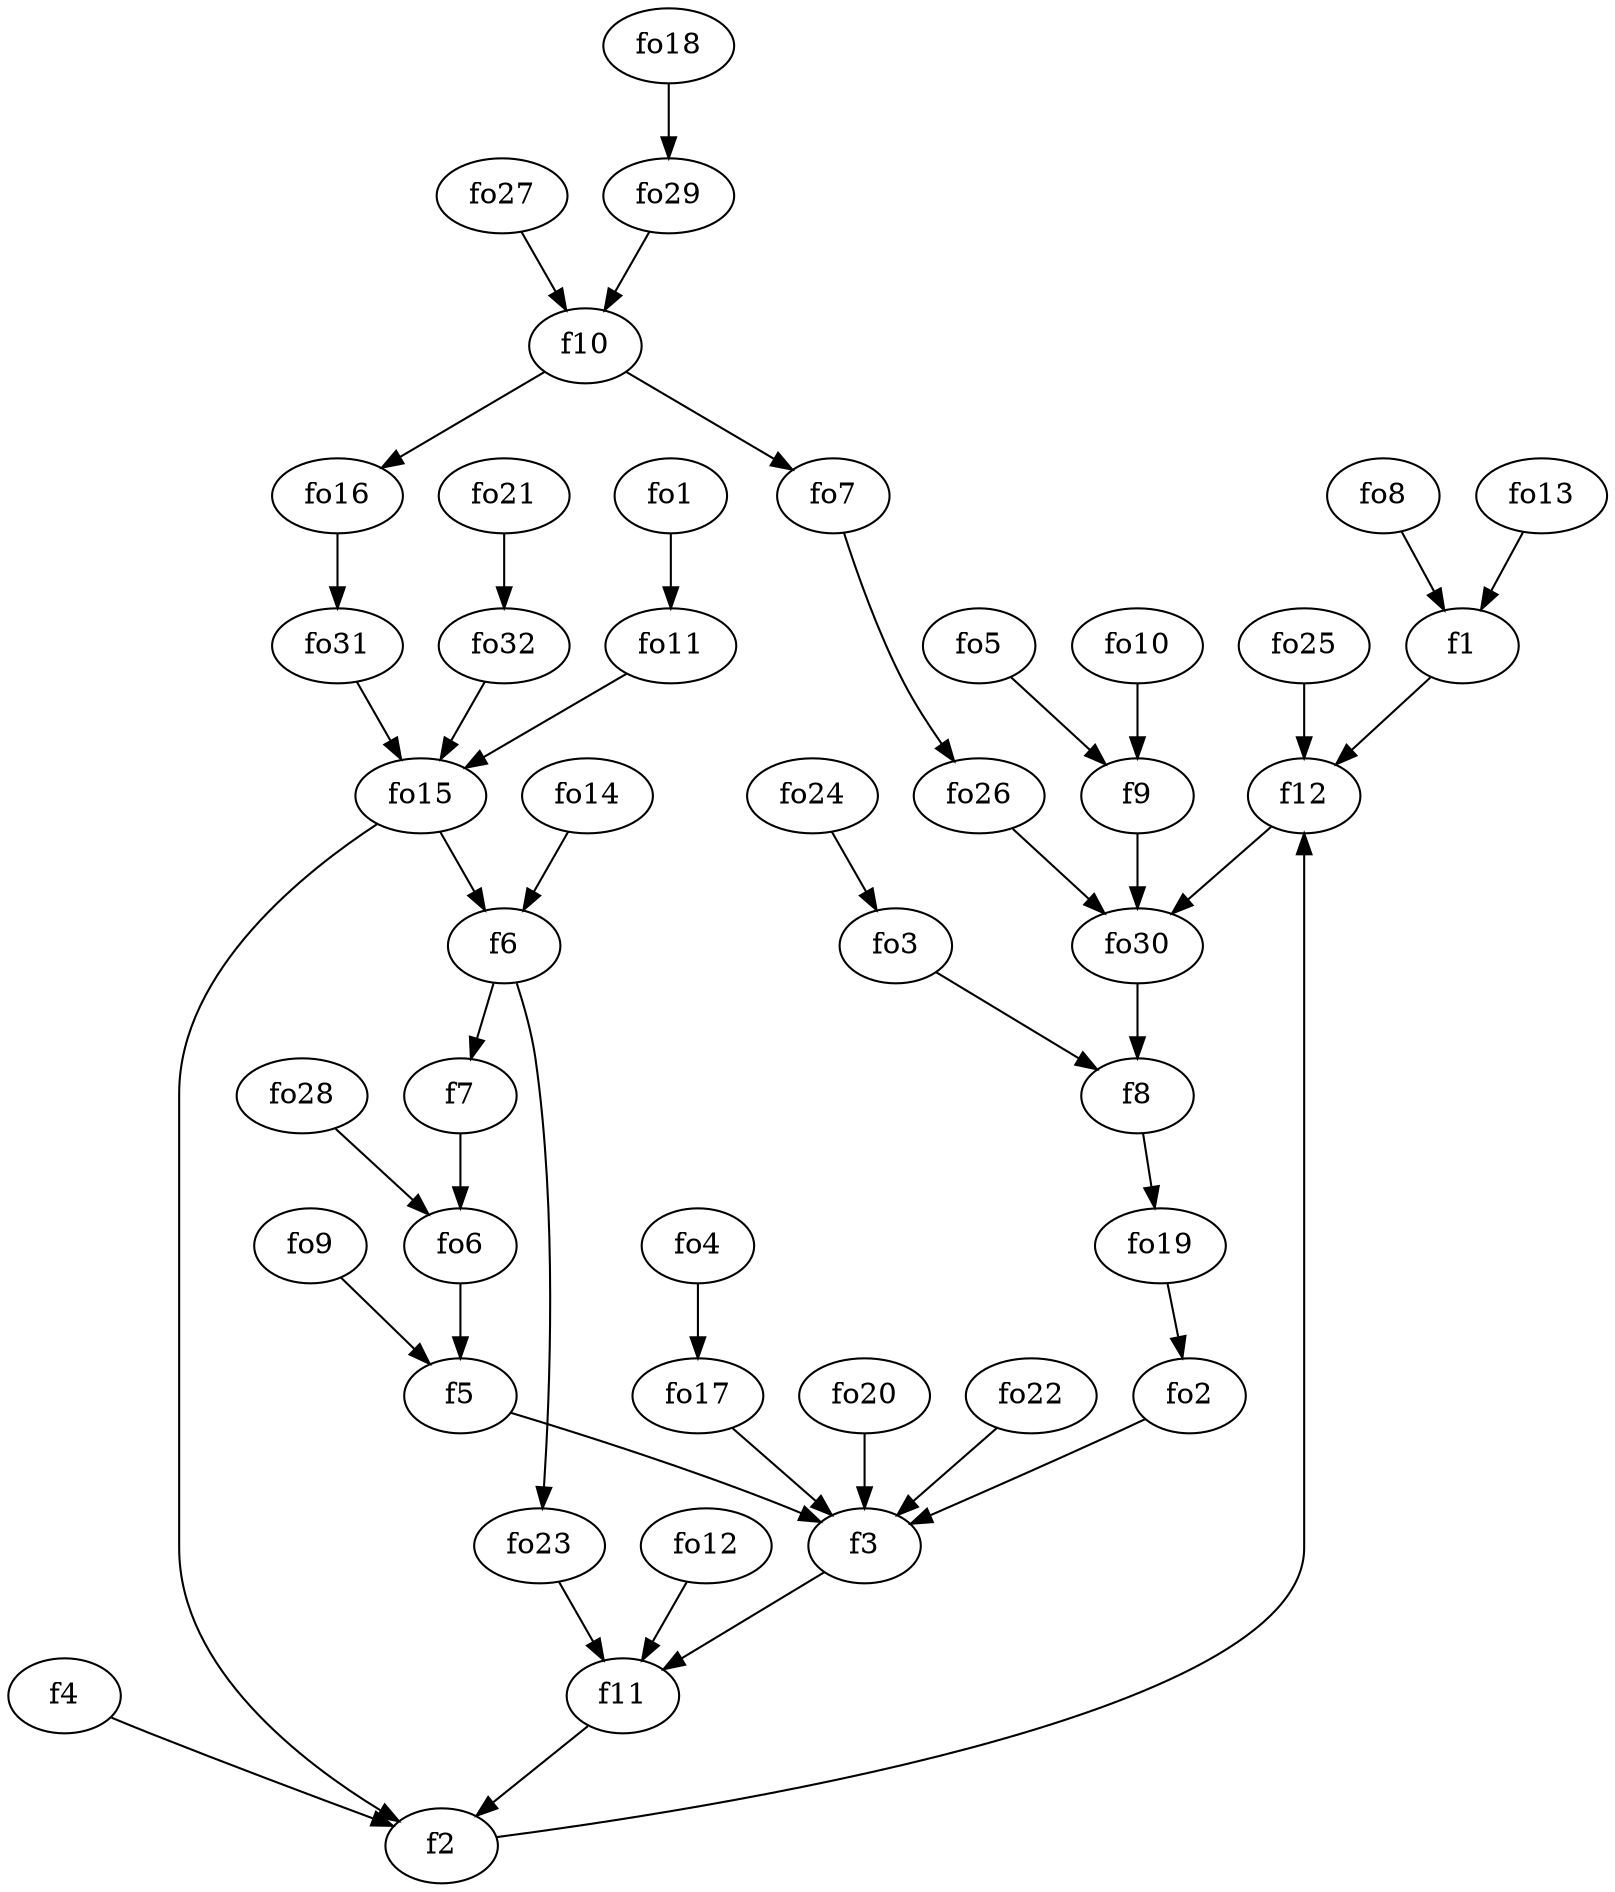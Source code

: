 strict digraph  {
f1;
f2;
f3;
f4;
f5;
f6;
f7;
f8;
f9;
f10;
f11;
f12;
fo1;
fo2;
fo3;
fo4;
fo5;
fo6;
fo7;
fo8;
fo9;
fo10;
fo11;
fo12;
fo13;
fo14;
fo15;
fo16;
fo17;
fo18;
fo19;
fo20;
fo21;
fo22;
fo23;
fo24;
fo25;
fo26;
fo27;
fo28;
fo29;
fo30;
fo31;
fo32;
f1 -> f12  [weight=2];
f2 -> f12  [weight=2];
f3 -> f11  [weight=2];
f4 -> f2  [weight=2];
f5 -> f3  [weight=2];
f6 -> f7  [weight=2];
f6 -> fo23  [weight=2];
f7 -> fo6  [weight=2];
f8 -> fo19  [weight=2];
f9 -> fo30  [weight=2];
f10 -> fo7  [weight=2];
f10 -> fo16  [weight=2];
f11 -> f2  [weight=2];
f12 -> fo30  [weight=2];
fo1 -> fo11  [weight=2];
fo2 -> f3  [weight=2];
fo3 -> f8  [weight=2];
fo4 -> fo17  [weight=2];
fo5 -> f9  [weight=2];
fo6 -> f5  [weight=2];
fo7 -> fo26  [weight=2];
fo8 -> f1  [weight=2];
fo9 -> f5  [weight=2];
fo10 -> f9  [weight=2];
fo11 -> fo15  [weight=2];
fo12 -> f11  [weight=2];
fo13 -> f1  [weight=2];
fo14 -> f6  [weight=2];
fo15 -> f6  [weight=2];
fo15 -> f2  [weight=2];
fo16 -> fo31  [weight=2];
fo17 -> f3  [weight=2];
fo18 -> fo29  [weight=2];
fo19 -> fo2  [weight=2];
fo20 -> f3  [weight=2];
fo21 -> fo32  [weight=2];
fo22 -> f3  [weight=2];
fo23 -> f11  [weight=2];
fo24 -> fo3  [weight=2];
fo25 -> f12  [weight=2];
fo26 -> fo30  [weight=2];
fo27 -> f10  [weight=2];
fo28 -> fo6  [weight=2];
fo29 -> f10  [weight=2];
fo30 -> f8  [weight=2];
fo31 -> fo15  [weight=2];
fo32 -> fo15  [weight=2];
}
